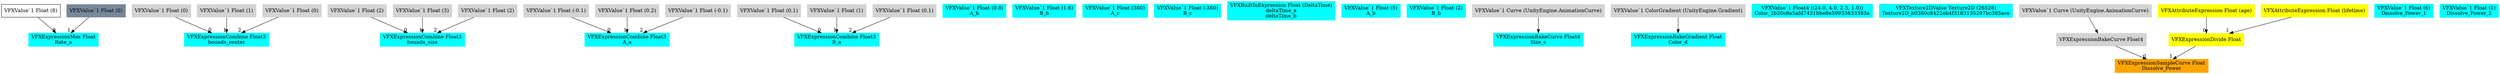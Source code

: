 digraph G {
node0 [shape="box" color="cyan" style="filled" label="VFXExpressionMax Float
Rate_a"]
node1 [shape="box" label="VFXValue`1 Float (8)"]
node2 [shape="box" color="lightslategray" style="filled" label="VFXValue`1 Float (0)"]
node3 [shape="box" color="cyan" style="filled" label="VFXExpressionCombine Float3
bounds_center"]
node4 [shape="box" color="lightgray" style="filled" label="VFXValue`1 Float (0)"]
node5 [shape="box" color="lightgray" style="filled" label="VFXValue`1 Float (1)"]
node6 [shape="box" color="lightgray" style="filled" label="VFXValue`1 Float (0)"]
node7 [shape="box" color="cyan" style="filled" label="VFXExpressionCombine Float3
bounds_size"]
node8 [shape="box" color="lightgray" style="filled" label="VFXValue`1 Float (2)"]
node9 [shape="box" color="lightgray" style="filled" label="VFXValue`1 Float (3)"]
node10 [shape="box" color="lightgray" style="filled" label="VFXValue`1 Float (2)"]
node11 [shape="box" color="cyan" style="filled" label="VFXExpressionCombine Float3
A_a"]
node12 [shape="box" color="lightgray" style="filled" label="VFXValue`1 Float (-0.1)"]
node13 [shape="box" color="lightgray" style="filled" label="VFXValue`1 Float (0.2)"]
node14 [shape="box" color="lightgray" style="filled" label="VFXValue`1 Float (-0.1)"]
node15 [shape="box" color="cyan" style="filled" label="VFXExpressionCombine Float3
B_a"]
node16 [shape="box" color="lightgray" style="filled" label="VFXValue`1 Float (0.1)"]
node17 [shape="box" color="lightgray" style="filled" label="VFXValue`1 Float (1)"]
node18 [shape="box" color="lightgray" style="filled" label="VFXValue`1 Float (0.1)"]
node19 [shape="box" color="cyan" style="filled" label="VFXValue`1 Float (0.8)
A_b"]
node20 [shape="box" color="cyan" style="filled" label="VFXValue`1 Float (1.6)
B_b"]
node21 [shape="box" color="cyan" style="filled" label="VFXValue`1 Float (360)
A_c"]
node22 [shape="box" color="cyan" style="filled" label="VFXValue`1 Float (-360)
B_c"]
node23 [shape="box" color="cyan" style="filled" label="VFXBuiltInExpression Float (DeltaTime)
deltaTime_a
deltaTime_b"]
node24 [shape="box" color="cyan" style="filled" label="VFXValue`1 Float (5)
A_b"]
node25 [shape="box" color="cyan" style="filled" label="VFXValue`1 Float (2)
B_b"]
node26 [shape="box" color="cyan" style="filled" label="VFXExpressionBakeCurve Float4
Size_c"]
node27 [shape="box" color="lightgray" style="filled" label="VFXValue`1 Curve (UnityEngine.AnimationCurve)"]
node28 [shape="box" color="cyan" style="filled" label="VFXExpressionBakeGradient Float
Color_d"]
node29 [shape="box" color="lightgray" style="filled" label="VFXValue`1 ColorGradient (UnityEngine.Gradient)"]
node30 [shape="box" color="cyan" style="filled" label="VFXValue`1 Float4 ((24.0, 4.0, 2.3, 1.0))
Color_2b20c8a5afd7431bbe8e59933633383a"]
node31 [shape="box" color="cyan" style="filled" label="VFXTexture2DValue Texture2D (26528)
Texture2D_b0380c8422eb4f3183135297bc385ace"]
node32 [shape="box" color="orange" style="filled" label="VFXExpressionSampleCurve Float
Dissolve_Power"]
node33 [shape="box" color="lightgray" style="filled" label="VFXExpressionBakeCurve Float4"]
node34 [shape="box" color="lightgray" style="filled" label="VFXValue`1 Curve (UnityEngine.AnimationCurve)"]
node35 [shape="box" color="yellow" style="filled" label="VFXExpressionDivide Float"]
node36 [shape="box" color="yellow" style="filled" label="VFXAttributeExpression Float (age)"]
node37 [shape="box" color="yellow" style="filled" label="VFXAttributeExpression Float (lifetime)"]
node38 [shape="box" color="cyan" style="filled" label="VFXValue`1 Float (6)
Dissolve_Power_1"]
node39 [shape="box" color="cyan" style="filled" label="VFXValue`1 Float (1)
Dissolve_Power_2"]
node1 -> node0 [headlabel="0"]
node2 -> node0 [headlabel="1"]
node4 -> node3 [headlabel="0"]
node5 -> node3 [headlabel="1"]
node6 -> node3 [headlabel="2"]
node8 -> node7 [headlabel="0"]
node9 -> node7 [headlabel="1"]
node10 -> node7 [headlabel="2"]
node12 -> node11 [headlabel="0"]
node13 -> node11 [headlabel="1"]
node14 -> node11 [headlabel="2"]
node16 -> node15 [headlabel="0"]
node17 -> node15 [headlabel="1"]
node18 -> node15 [headlabel="2"]
node27 -> node26 
node29 -> node28 
node33 -> node32 [headlabel="0"]
node35 -> node32 [headlabel="1"]
node34 -> node33 
node36 -> node35 [headlabel="0"]
node37 -> node35 [headlabel="1"]
}
